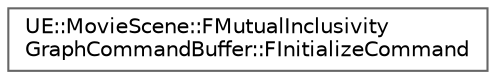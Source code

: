 digraph "Graphical Class Hierarchy"
{
 // INTERACTIVE_SVG=YES
 // LATEX_PDF_SIZE
  bgcolor="transparent";
  edge [fontname=Helvetica,fontsize=10,labelfontname=Helvetica,labelfontsize=10];
  node [fontname=Helvetica,fontsize=10,shape=box,height=0.2,width=0.4];
  rankdir="LR";
  Node0 [id="Node000000",label="UE::MovieScene::FMutualInclusivity\lGraphCommandBuffer::FInitializeCommand",height=0.2,width=0.4,color="grey40", fillcolor="white", style="filled",URL="$d0/d10/structUE_1_1MovieScene_1_1FMutualInclusivityGraphCommandBuffer_1_1FInitializeCommand.html",tooltip=" "];
}
